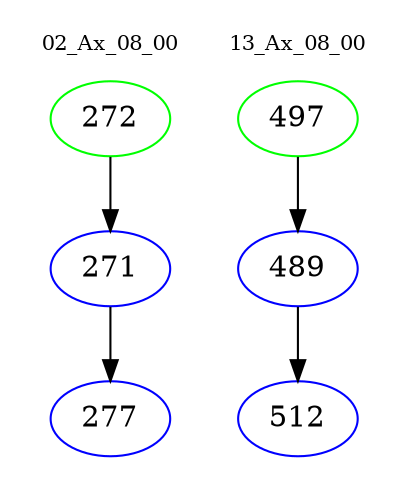 digraph{
subgraph cluster_0 {
color = white
label = "02_Ax_08_00";
fontsize=10;
T0_272 [label="272", color="green"]
T0_272 -> T0_271 [color="black"]
T0_271 [label="271", color="blue"]
T0_271 -> T0_277 [color="black"]
T0_277 [label="277", color="blue"]
}
subgraph cluster_1 {
color = white
label = "13_Ax_08_00";
fontsize=10;
T1_497 [label="497", color="green"]
T1_497 -> T1_489 [color="black"]
T1_489 [label="489", color="blue"]
T1_489 -> T1_512 [color="black"]
T1_512 [label="512", color="blue"]
}
}
